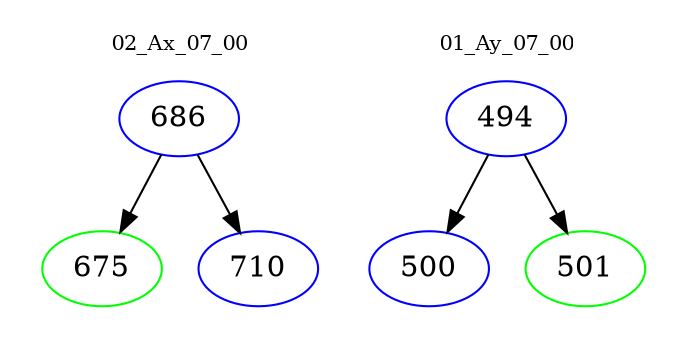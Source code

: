 digraph{
subgraph cluster_0 {
color = white
label = "02_Ax_07_00";
fontsize=10;
T0_686 [label="686", color="blue"]
T0_686 -> T0_675 [color="black"]
T0_675 [label="675", color="green"]
T0_686 -> T0_710 [color="black"]
T0_710 [label="710", color="blue"]
}
subgraph cluster_1 {
color = white
label = "01_Ay_07_00";
fontsize=10;
T1_494 [label="494", color="blue"]
T1_494 -> T1_500 [color="black"]
T1_500 [label="500", color="blue"]
T1_494 -> T1_501 [color="black"]
T1_501 [label="501", color="green"]
}
}
